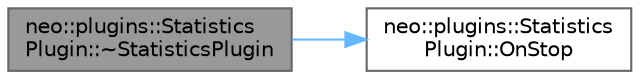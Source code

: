 digraph "neo::plugins::StatisticsPlugin::~StatisticsPlugin"
{
 // LATEX_PDF_SIZE
  bgcolor="transparent";
  edge [fontname=Helvetica,fontsize=10,labelfontname=Helvetica,labelfontsize=10];
  node [fontname=Helvetica,fontsize=10,shape=box,height=0.2,width=0.4];
  rankdir="LR";
  Node1 [id="Node000001",label="neo::plugins::Statistics\lPlugin::~StatisticsPlugin",height=0.2,width=0.4,color="gray40", fillcolor="grey60", style="filled", fontcolor="black",tooltip="Destructor."];
  Node1 -> Node2 [id="edge1_Node000001_Node000002",color="steelblue1",style="solid",tooltip=" "];
  Node2 [id="Node000002",label="neo::plugins::Statistics\lPlugin::OnStop",height=0.2,width=0.4,color="grey40", fillcolor="white", style="filled",URL="$classneo_1_1plugins_1_1_statistics_plugin.html#ab94b75a1229ad8adbaa4c12a9a1a7b06",tooltip="Stops the plugin."];
}
